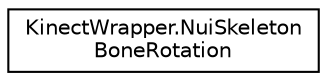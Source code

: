 digraph "Graphical Class Hierarchy"
{
  edge [fontname="Helvetica",fontsize="10",labelfontname="Helvetica",labelfontsize="10"];
  node [fontname="Helvetica",fontsize="10",shape=record];
  rankdir="LR";
  Node0 [label="KinectWrapper.NuiSkeleton\lBoneRotation",height=0.2,width=0.4,color="black", fillcolor="white", style="filled",URL="$struct_kinect_wrapper_1_1_nui_skeleton_bone_rotation.html"];
}
